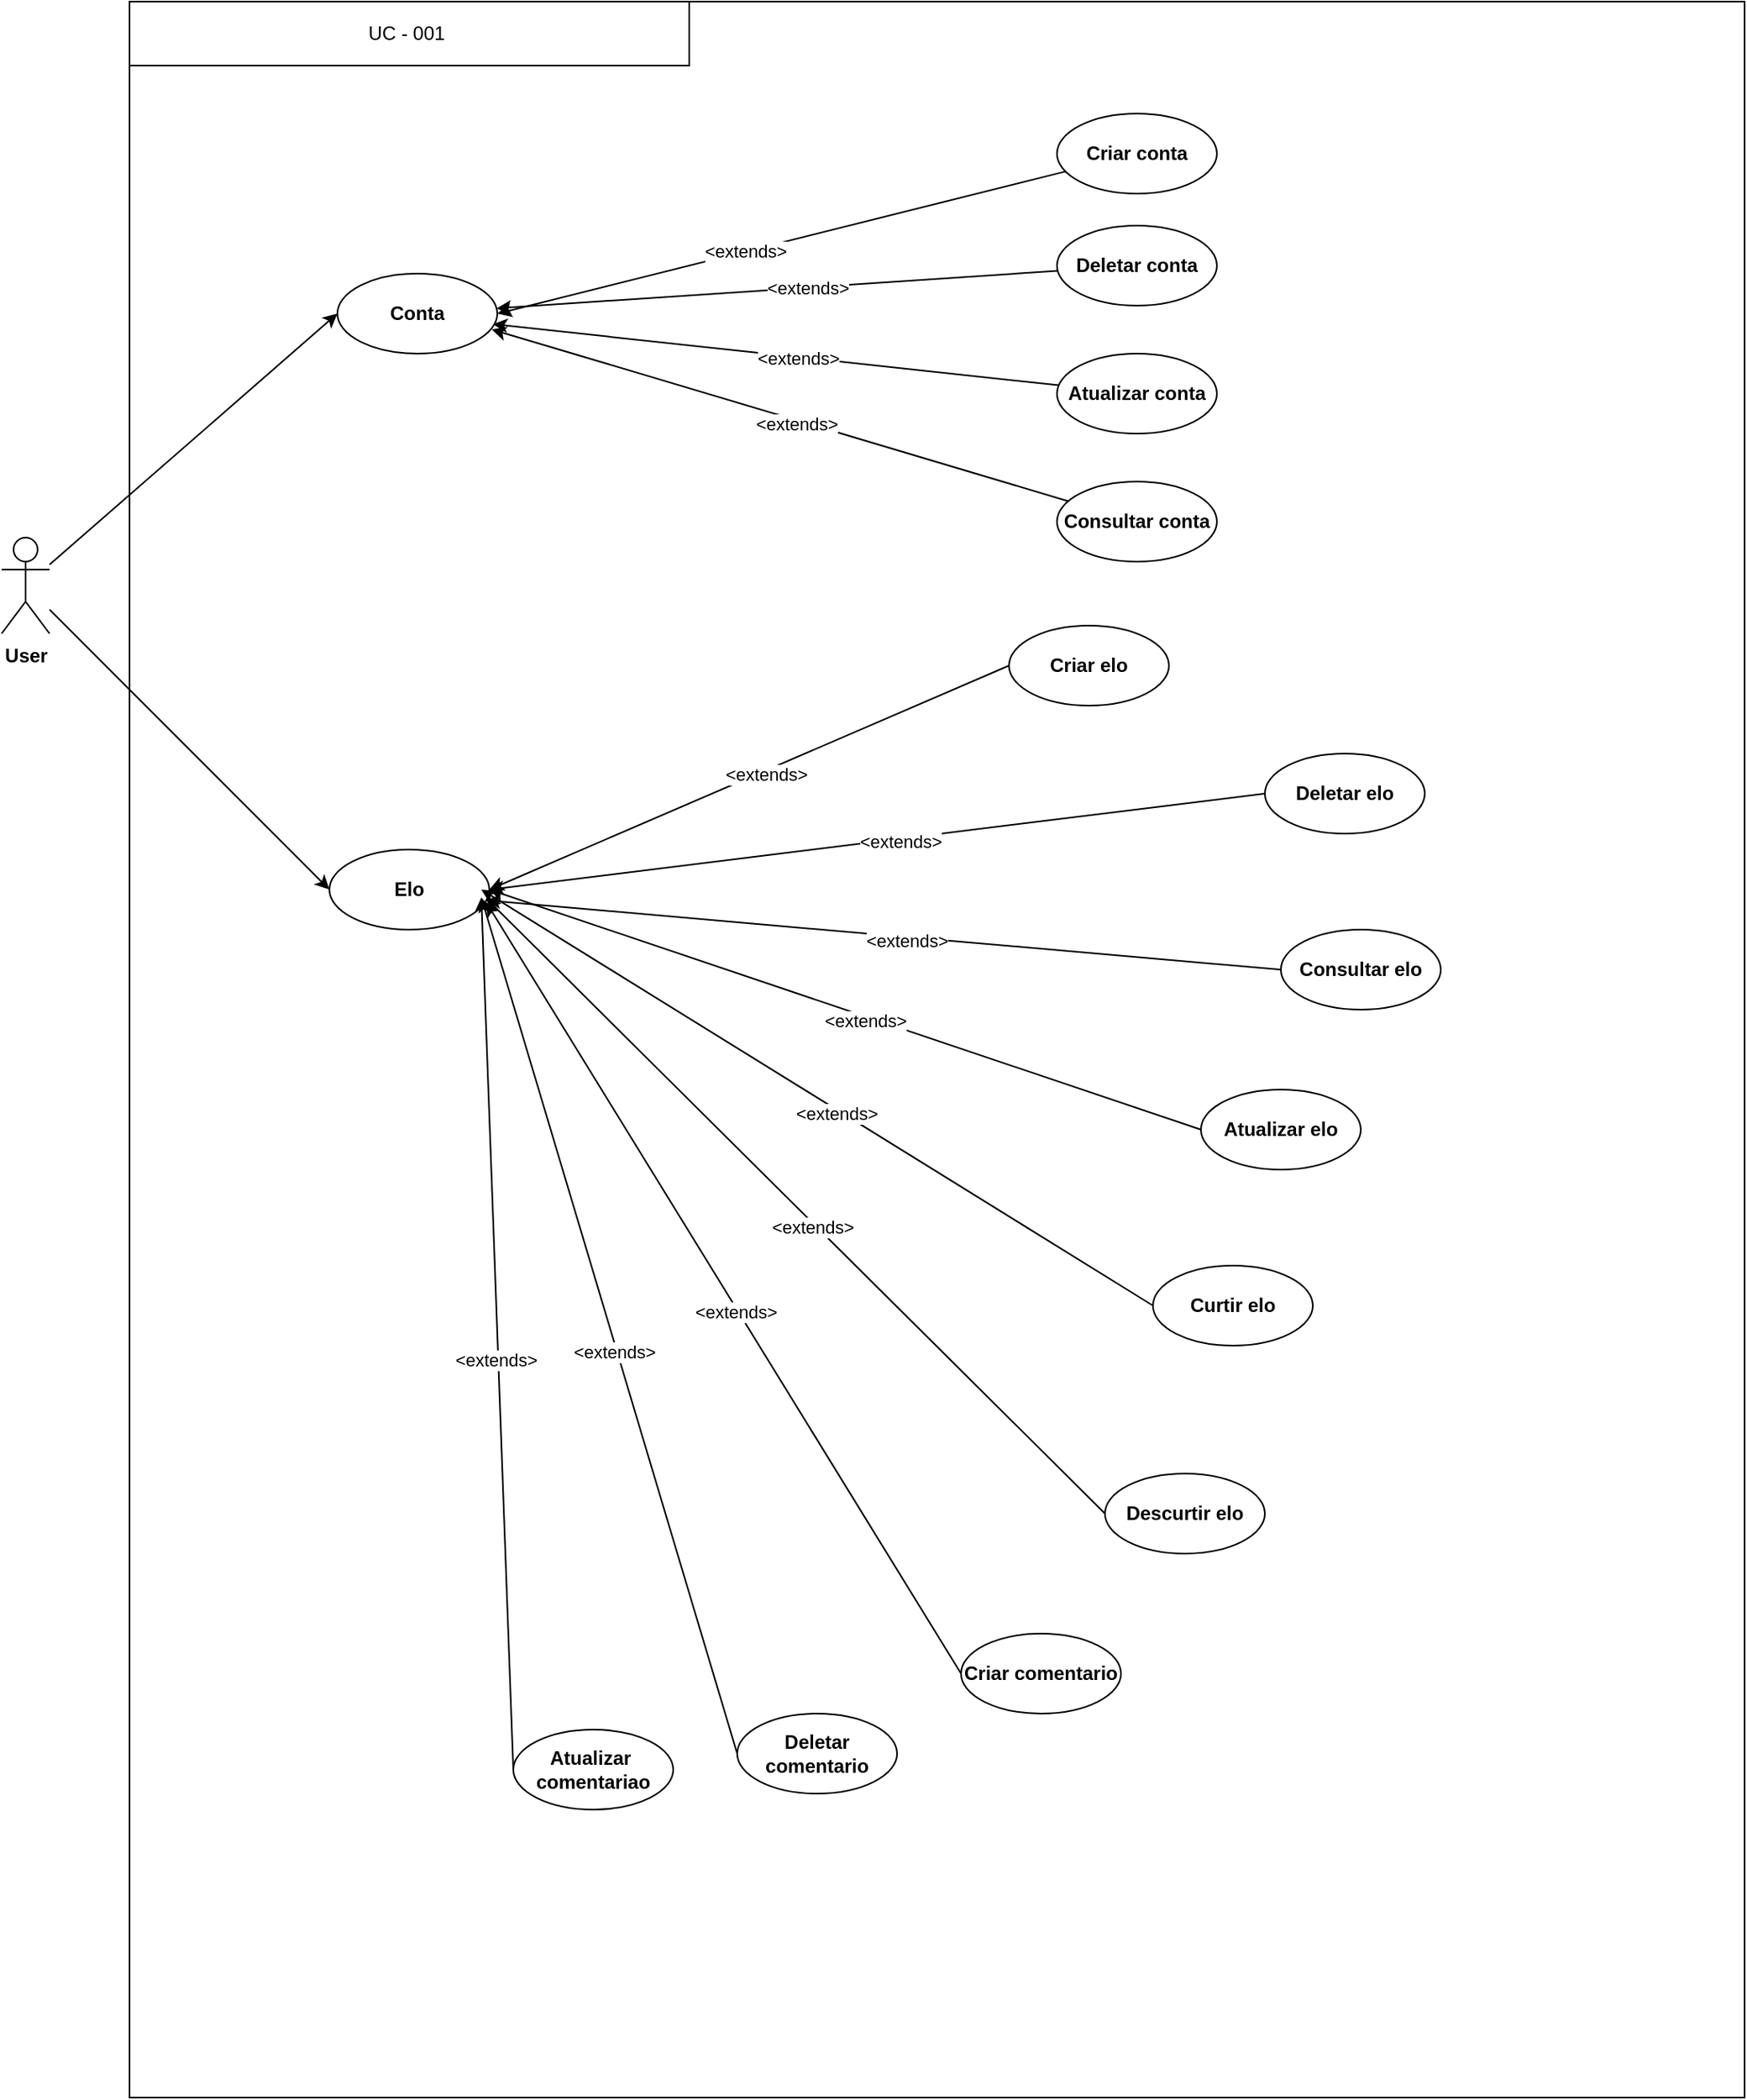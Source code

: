 <mxfile>
    <diagram id="UKbJ-RGaA5On2io5LNQb" name="recobook">
        <mxGraphModel dx="1041" dy="1694" grid="1" gridSize="10" guides="1" tooltips="1" connect="1" arrows="1" fold="1" page="1" pageScale="1" pageWidth="850" pageHeight="1100" math="0" shadow="0">
            <root>
                <mxCell id="0"/>
                <mxCell id="1" parent="0"/>
                <mxCell id="2" value="" style="rounded=0;whiteSpace=wrap;html=1;" parent="1" vertex="1">
                    <mxGeometry x="110" y="-140" width="1010" height="1310" as="geometry"/>
                </mxCell>
                <mxCell id="214" style="edgeStyle=none;orthogonalLoop=1;jettySize=auto;html=1;entryX=0;entryY=0.5;entryDx=0;entryDy=0;" parent="1" source="3" target="185" edge="1">
                    <mxGeometry relative="1" as="geometry"/>
                </mxCell>
                <mxCell id="224" style="edgeStyle=none;orthogonalLoop=1;jettySize=auto;html=1;entryX=0;entryY=0.5;entryDx=0;entryDy=0;" parent="1" source="3" target="215" edge="1">
                    <mxGeometry relative="1" as="geometry"/>
                </mxCell>
                <mxCell id="3" value="&lt;b&gt;User&lt;/b&gt;" style="shape=umlActor;verticalLabelPosition=bottom;verticalAlign=top;html=1;outlineConnect=0;" parent="1" vertex="1">
                    <mxGeometry x="30" y="195" width="30" height="60" as="geometry"/>
                </mxCell>
                <mxCell id="205" style="orthogonalLoop=1;jettySize=auto;html=1;entryX=1;entryY=0.5;entryDx=0;entryDy=0;" parent="1" source="18" target="185" edge="1">
                    <mxGeometry relative="1" as="geometry"/>
                </mxCell>
                <mxCell id="206" value="&amp;lt;extends&amp;gt;" style="edgeLabel;html=1;align=center;verticalAlign=middle;resizable=0;points=[];" parent="205" vertex="1" connectable="0">
                    <mxGeometry x="0.129" y="-1" relative="1" as="geometry">
                        <mxPoint as="offset"/>
                    </mxGeometry>
                </mxCell>
                <mxCell id="18" value="&lt;b&gt;Criar conta&lt;/b&gt;" style="ellipse;whiteSpace=wrap;html=1;" parent="1" vertex="1">
                    <mxGeometry x="690" y="-70" width="100" height="50" as="geometry"/>
                </mxCell>
                <mxCell id="207" style="edgeStyle=none;orthogonalLoop=1;jettySize=auto;html=1;" parent="1" source="21" target="185" edge="1">
                    <mxGeometry relative="1" as="geometry"/>
                </mxCell>
                <mxCell id="208" value="&amp;lt;extends&amp;gt;" style="edgeLabel;html=1;align=center;verticalAlign=middle;resizable=0;points=[];" parent="207" vertex="1" connectable="0">
                    <mxGeometry x="-0.106" relative="1" as="geometry">
                        <mxPoint as="offset"/>
                    </mxGeometry>
                </mxCell>
                <mxCell id="21" value="&lt;b&gt;Deletar&amp;nbsp;&lt;/b&gt;&lt;b&gt;conta&lt;/b&gt;" style="ellipse;whiteSpace=wrap;html=1;" parent="1" vertex="1">
                    <mxGeometry x="690" y="-7.105e-15" width="100" height="50" as="geometry"/>
                </mxCell>
                <mxCell id="211" style="edgeStyle=none;orthogonalLoop=1;jettySize=auto;html=1;entryX=0.965;entryY=0.698;entryDx=0;entryDy=0;entryPerimeter=0;" parent="1" source="22" target="185" edge="1">
                    <mxGeometry relative="1" as="geometry"/>
                </mxCell>
                <mxCell id="212" value="&amp;lt;extends&amp;gt;" style="edgeLabel;html=1;align=center;verticalAlign=middle;resizable=0;points=[];" parent="211" vertex="1" connectable="0">
                    <mxGeometry x="-0.059" y="2" relative="1" as="geometry">
                        <mxPoint as="offset"/>
                    </mxGeometry>
                </mxCell>
                <mxCell id="22" value="&lt;b&gt;Consultar&amp;nbsp;&lt;/b&gt;&lt;b&gt;conta&lt;/b&gt;" style="ellipse;whiteSpace=wrap;html=1;" parent="1" vertex="1">
                    <mxGeometry x="690" y="160" width="100" height="50" as="geometry"/>
                </mxCell>
                <mxCell id="209" style="edgeStyle=none;orthogonalLoop=1;jettySize=auto;html=1;entryX=0.973;entryY=0.632;entryDx=0;entryDy=0;entryPerimeter=0;" parent="1" source="26" target="185" edge="1">
                    <mxGeometry relative="1" as="geometry"/>
                </mxCell>
                <mxCell id="210" value="&amp;lt;extends&amp;gt;" style="edgeLabel;html=1;align=center;verticalAlign=middle;resizable=0;points=[];" parent="209" vertex="1" connectable="0">
                    <mxGeometry x="-0.075" y="1" relative="1" as="geometry">
                        <mxPoint as="offset"/>
                    </mxGeometry>
                </mxCell>
                <mxCell id="26" value="&lt;b&gt;Atualizar&amp;nbsp;&lt;/b&gt;&lt;b&gt;conta&lt;/b&gt;" style="ellipse;whiteSpace=wrap;html=1;" parent="1" vertex="1">
                    <mxGeometry x="690" y="80" width="100" height="50" as="geometry"/>
                </mxCell>
                <mxCell id="45" value="&lt;b&gt;Criar&amp;nbsp;&lt;/b&gt;&lt;b&gt;elo&lt;/b&gt;" style="ellipse;whiteSpace=wrap;html=1;" parent="1" vertex="1">
                    <mxGeometry x="660" y="250" width="100" height="50" as="geometry"/>
                </mxCell>
                <mxCell id="47" value="&lt;b&gt;Deletar&amp;nbsp;&lt;/b&gt;&lt;b&gt;elo&lt;/b&gt;" style="ellipse;whiteSpace=wrap;html=1;" parent="1" vertex="1">
                    <mxGeometry x="820" y="330" width="100" height="50" as="geometry"/>
                </mxCell>
                <mxCell id="49" value="&lt;b&gt;Consultar elo&lt;/b&gt;" style="ellipse;whiteSpace=wrap;html=1;" parent="1" vertex="1">
                    <mxGeometry x="830" y="440" width="100" height="50" as="geometry"/>
                </mxCell>
                <mxCell id="51" value="&lt;b&gt;Atualizar&amp;nbsp;&lt;/b&gt;&lt;b&gt;elo&lt;/b&gt;" style="ellipse;whiteSpace=wrap;html=1;" parent="1" vertex="1">
                    <mxGeometry x="780" y="540" width="100" height="50" as="geometry"/>
                </mxCell>
                <mxCell id="138" value="&lt;b&gt;Curtir elo&lt;/b&gt;" style="ellipse;whiteSpace=wrap;html=1;" parent="1" vertex="1">
                    <mxGeometry x="750" y="650" width="100" height="50" as="geometry"/>
                </mxCell>
                <mxCell id="139" value="&lt;b&gt;Descurtir elo&lt;/b&gt;" style="ellipse;whiteSpace=wrap;html=1;" parent="1" vertex="1">
                    <mxGeometry x="720" y="780" width="100" height="50" as="geometry"/>
                </mxCell>
                <mxCell id="146" value="&lt;b&gt;Criar comentario&lt;/b&gt;" style="ellipse;whiteSpace=wrap;html=1;" parent="1" vertex="1">
                    <mxGeometry x="630" y="880" width="100" height="50" as="geometry"/>
                </mxCell>
                <mxCell id="147" value="&lt;b&gt;Deletar comentario&lt;/b&gt;" style="ellipse;whiteSpace=wrap;html=1;" parent="1" vertex="1">
                    <mxGeometry x="490" y="930" width="100" height="50" as="geometry"/>
                </mxCell>
                <mxCell id="150" value="&lt;b&gt;Atualizar&amp;nbsp; comentariao&lt;/b&gt;" style="ellipse;whiteSpace=wrap;html=1;" parent="1" vertex="1">
                    <mxGeometry x="350" y="940" width="100" height="50" as="geometry"/>
                </mxCell>
                <mxCell id="183" value="UC - 001&amp;nbsp;" style="rounded=0;whiteSpace=wrap;html=1;" parent="1" vertex="1">
                    <mxGeometry x="110" y="-140" width="350" height="40" as="geometry"/>
                </mxCell>
                <mxCell id="185" value="&lt;b&gt;Conta&lt;/b&gt;" style="ellipse;whiteSpace=wrap;html=1;" parent="1" vertex="1">
                    <mxGeometry x="240" y="30" width="100" height="50" as="geometry"/>
                </mxCell>
                <mxCell id="215" value="&lt;b&gt;Elo&lt;/b&gt;" style="ellipse;whiteSpace=wrap;html=1;" parent="1" vertex="1">
                    <mxGeometry x="235" y="390" width="100" height="50" as="geometry"/>
                </mxCell>
                <mxCell id="216" style="edgeStyle=none;orthogonalLoop=1;jettySize=auto;html=1;entryX=1;entryY=0.5;entryDx=0;entryDy=0;exitX=0;exitY=0.5;exitDx=0;exitDy=0;" parent="1" source="45" target="215" edge="1">
                    <mxGeometry relative="1" as="geometry">
                        <mxPoint x="690" y="337" as="sourcePoint"/>
                        <mxPoint x="329.47" y="230.0" as="targetPoint"/>
                    </mxGeometry>
                </mxCell>
                <mxCell id="217" value="&amp;lt;extends&amp;gt;" style="edgeLabel;html=1;align=center;verticalAlign=middle;resizable=0;points=[];" parent="216" vertex="1" connectable="0">
                    <mxGeometry x="-0.059" y="2" relative="1" as="geometry">
                        <mxPoint as="offset"/>
                    </mxGeometry>
                </mxCell>
                <mxCell id="218" style="edgeStyle=none;orthogonalLoop=1;jettySize=auto;html=1;entryX=1;entryY=0.5;entryDx=0;entryDy=0;exitX=0;exitY=0.5;exitDx=0;exitDy=0;" parent="1" source="47" target="215" edge="1">
                    <mxGeometry relative="1" as="geometry">
                        <mxPoint x="700.0" y="315" as="sourcePoint"/>
                        <mxPoint x="345" y="425" as="targetPoint"/>
                    </mxGeometry>
                </mxCell>
                <mxCell id="219" value="&amp;lt;extends&amp;gt;" style="edgeLabel;html=1;align=center;verticalAlign=middle;resizable=0;points=[];" parent="218" vertex="1" connectable="0">
                    <mxGeometry x="-0.059" y="2" relative="1" as="geometry">
                        <mxPoint as="offset"/>
                    </mxGeometry>
                </mxCell>
                <mxCell id="220" style="edgeStyle=none;orthogonalLoop=1;jettySize=auto;html=1;entryX=0.979;entryY=0.634;entryDx=0;entryDy=0;exitX=0;exitY=0.5;exitDx=0;exitDy=0;entryPerimeter=0;" parent="1" source="49" target="215" edge="1">
                    <mxGeometry relative="1" as="geometry">
                        <mxPoint x="710.0" y="325" as="sourcePoint"/>
                        <mxPoint x="355" y="435" as="targetPoint"/>
                    </mxGeometry>
                </mxCell>
                <mxCell id="221" value="&amp;lt;extends&amp;gt;" style="edgeLabel;html=1;align=center;verticalAlign=middle;resizable=0;points=[];" parent="220" vertex="1" connectable="0">
                    <mxGeometry x="-0.059" y="2" relative="1" as="geometry">
                        <mxPoint as="offset"/>
                    </mxGeometry>
                </mxCell>
                <mxCell id="222" style="edgeStyle=none;orthogonalLoop=1;jettySize=auto;html=1;entryX=1;entryY=0.5;entryDx=0;entryDy=0;exitX=0;exitY=0.5;exitDx=0;exitDy=0;" parent="1" source="51" target="215" edge="1">
                    <mxGeometry relative="1" as="geometry">
                        <mxPoint x="700.0" y="315" as="sourcePoint"/>
                        <mxPoint x="345" y="425" as="targetPoint"/>
                    </mxGeometry>
                </mxCell>
                <mxCell id="223" value="&amp;lt;extends&amp;gt;" style="edgeLabel;html=1;align=center;verticalAlign=middle;resizable=0;points=[];" parent="222" vertex="1" connectable="0">
                    <mxGeometry x="-0.059" y="2" relative="1" as="geometry">
                        <mxPoint as="offset"/>
                    </mxGeometry>
                </mxCell>
                <mxCell id="225" style="edgeStyle=none;orthogonalLoop=1;jettySize=auto;html=1;exitX=0;exitY=0.5;exitDx=0;exitDy=0;" parent="1" source="138" edge="1">
                    <mxGeometry relative="1" as="geometry">
                        <mxPoint x="710.0" y="585" as="sourcePoint"/>
                        <mxPoint x="330" y="415" as="targetPoint"/>
                    </mxGeometry>
                </mxCell>
                <mxCell id="226" value="&amp;lt;extends&amp;gt;" style="edgeLabel;html=1;align=center;verticalAlign=middle;resizable=0;points=[];" parent="225" vertex="1" connectable="0">
                    <mxGeometry x="-0.059" y="2" relative="1" as="geometry">
                        <mxPoint as="offset"/>
                    </mxGeometry>
                </mxCell>
                <mxCell id="227" style="edgeStyle=none;orthogonalLoop=1;jettySize=auto;html=1;exitX=0;exitY=0.5;exitDx=0;exitDy=0;entryX=0.98;entryY=0.608;entryDx=0;entryDy=0;entryPerimeter=0;" parent="1" source="139" target="215" edge="1">
                    <mxGeometry relative="1" as="geometry">
                        <mxPoint x="710.0" y="655" as="sourcePoint"/>
                        <mxPoint x="340" y="425" as="targetPoint"/>
                    </mxGeometry>
                </mxCell>
                <mxCell id="228" value="&amp;lt;extends&amp;gt;" style="edgeLabel;html=1;align=center;verticalAlign=middle;resizable=0;points=[];" parent="227" vertex="1" connectable="0">
                    <mxGeometry x="-0.059" y="2" relative="1" as="geometry">
                        <mxPoint as="offset"/>
                    </mxGeometry>
                </mxCell>
                <mxCell id="229" style="edgeStyle=none;orthogonalLoop=1;jettySize=auto;html=1;exitX=0;exitY=0.5;exitDx=0;exitDy=0;entryX=0.98;entryY=0.656;entryDx=0;entryDy=0;entryPerimeter=0;" parent="1" source="146" target="215" edge="1">
                    <mxGeometry relative="1" as="geometry">
                        <mxPoint x="720.0" y="665" as="sourcePoint"/>
                        <mxPoint x="350" y="435" as="targetPoint"/>
                    </mxGeometry>
                </mxCell>
                <mxCell id="230" value="&amp;lt;extends&amp;gt;" style="edgeLabel;html=1;align=center;verticalAlign=middle;resizable=0;points=[];" parent="229" vertex="1" connectable="0">
                    <mxGeometry x="-0.059" y="2" relative="1" as="geometry">
                        <mxPoint as="offset"/>
                    </mxGeometry>
                </mxCell>
                <mxCell id="231" style="edgeStyle=none;orthogonalLoop=1;jettySize=auto;html=1;exitX=0;exitY=0.5;exitDx=0;exitDy=0;" parent="1" source="147" edge="1">
                    <mxGeometry relative="1" as="geometry">
                        <mxPoint x="730.0" y="675" as="sourcePoint"/>
                        <mxPoint x="330" y="420" as="targetPoint"/>
                    </mxGeometry>
                </mxCell>
                <mxCell id="232" value="&amp;lt;extends&amp;gt;" style="edgeLabel;html=1;align=center;verticalAlign=middle;resizable=0;points=[];" parent="231" vertex="1" connectable="0">
                    <mxGeometry x="-0.059" y="2" relative="1" as="geometry">
                        <mxPoint as="offset"/>
                    </mxGeometry>
                </mxCell>
                <mxCell id="233" style="edgeStyle=none;orthogonalLoop=1;jettySize=auto;html=1;exitX=0;exitY=0.5;exitDx=0;exitDy=0;" parent="1" source="150" edge="1">
                    <mxGeometry relative="1" as="geometry">
                        <mxPoint x="740.0" y="685" as="sourcePoint"/>
                        <mxPoint x="330" y="420" as="targetPoint"/>
                    </mxGeometry>
                </mxCell>
                <mxCell id="234" value="&amp;lt;extends&amp;gt;" style="edgeLabel;html=1;align=center;verticalAlign=middle;resizable=0;points=[];" parent="233" vertex="1" connectable="0">
                    <mxGeometry x="-0.059" y="2" relative="1" as="geometry">
                        <mxPoint as="offset"/>
                    </mxGeometry>
                </mxCell>
            </root>
        </mxGraphModel>
    </diagram>
</mxfile>